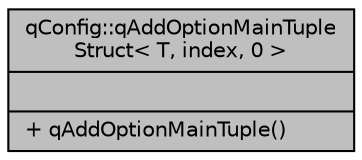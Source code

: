digraph "qConfig::qAddOptionMainTupleStruct&lt; T, index, 0 &gt;"
{
 // INTERACTIVE_SVG=YES
  bgcolor="transparent";
  edge [fontname="Helvetica",fontsize="10",labelfontname="Helvetica",labelfontsize="10"];
  node [fontname="Helvetica",fontsize="10",shape=record];
  Node1 [label="{qConfig::qAddOptionMainTuple\lStruct\< T, index, 0 \>\n||+ qAddOptionMainTuple()\l}",height=0.2,width=0.4,color="black", fillcolor="grey75", style="filled", fontcolor="black"];
}
